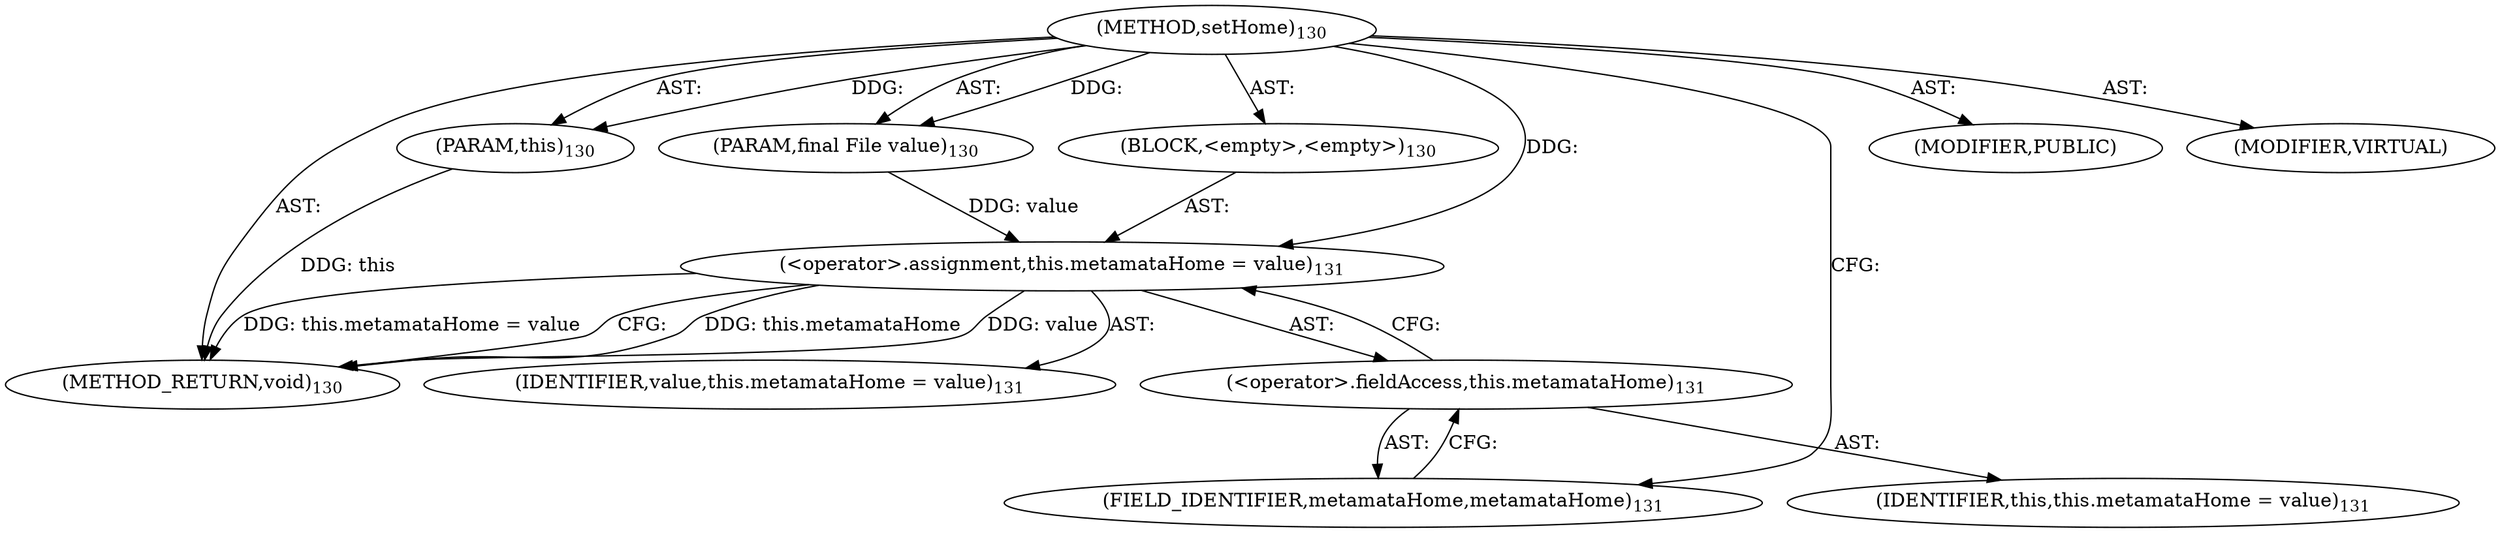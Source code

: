 digraph "setHome" {  
"111669149698" [label = <(METHOD,setHome)<SUB>130</SUB>> ]
"115964116992" [label = <(PARAM,this)<SUB>130</SUB>> ]
"115964117005" [label = <(PARAM,final File value)<SUB>130</SUB>> ]
"25769803778" [label = <(BLOCK,&lt;empty&gt;,&lt;empty&gt;)<SUB>130</SUB>> ]
"30064771117" [label = <(&lt;operator&gt;.assignment,this.metamataHome = value)<SUB>131</SUB>> ]
"30064771118" [label = <(&lt;operator&gt;.fieldAccess,this.metamataHome)<SUB>131</SUB>> ]
"68719476736" [label = <(IDENTIFIER,this,this.metamataHome = value)<SUB>131</SUB>> ]
"55834574868" [label = <(FIELD_IDENTIFIER,metamataHome,metamataHome)<SUB>131</SUB>> ]
"68719476779" [label = <(IDENTIFIER,value,this.metamataHome = value)<SUB>131</SUB>> ]
"133143986187" [label = <(MODIFIER,PUBLIC)> ]
"133143986188" [label = <(MODIFIER,VIRTUAL)> ]
"128849018882" [label = <(METHOD_RETURN,void)<SUB>130</SUB>> ]
  "111669149698" -> "115964116992"  [ label = "AST: "] 
  "111669149698" -> "115964117005"  [ label = "AST: "] 
  "111669149698" -> "25769803778"  [ label = "AST: "] 
  "111669149698" -> "133143986187"  [ label = "AST: "] 
  "111669149698" -> "133143986188"  [ label = "AST: "] 
  "111669149698" -> "128849018882"  [ label = "AST: "] 
  "25769803778" -> "30064771117"  [ label = "AST: "] 
  "30064771117" -> "30064771118"  [ label = "AST: "] 
  "30064771117" -> "68719476779"  [ label = "AST: "] 
  "30064771118" -> "68719476736"  [ label = "AST: "] 
  "30064771118" -> "55834574868"  [ label = "AST: "] 
  "30064771117" -> "128849018882"  [ label = "CFG: "] 
  "30064771118" -> "30064771117"  [ label = "CFG: "] 
  "55834574868" -> "30064771118"  [ label = "CFG: "] 
  "111669149698" -> "55834574868"  [ label = "CFG: "] 
  "115964116992" -> "128849018882"  [ label = "DDG: this"] 
  "30064771117" -> "128849018882"  [ label = "DDG: this.metamataHome"] 
  "30064771117" -> "128849018882"  [ label = "DDG: value"] 
  "30064771117" -> "128849018882"  [ label = "DDG: this.metamataHome = value"] 
  "111669149698" -> "115964116992"  [ label = "DDG: "] 
  "111669149698" -> "115964117005"  [ label = "DDG: "] 
  "115964117005" -> "30064771117"  [ label = "DDG: value"] 
  "111669149698" -> "30064771117"  [ label = "DDG: "] 
}
